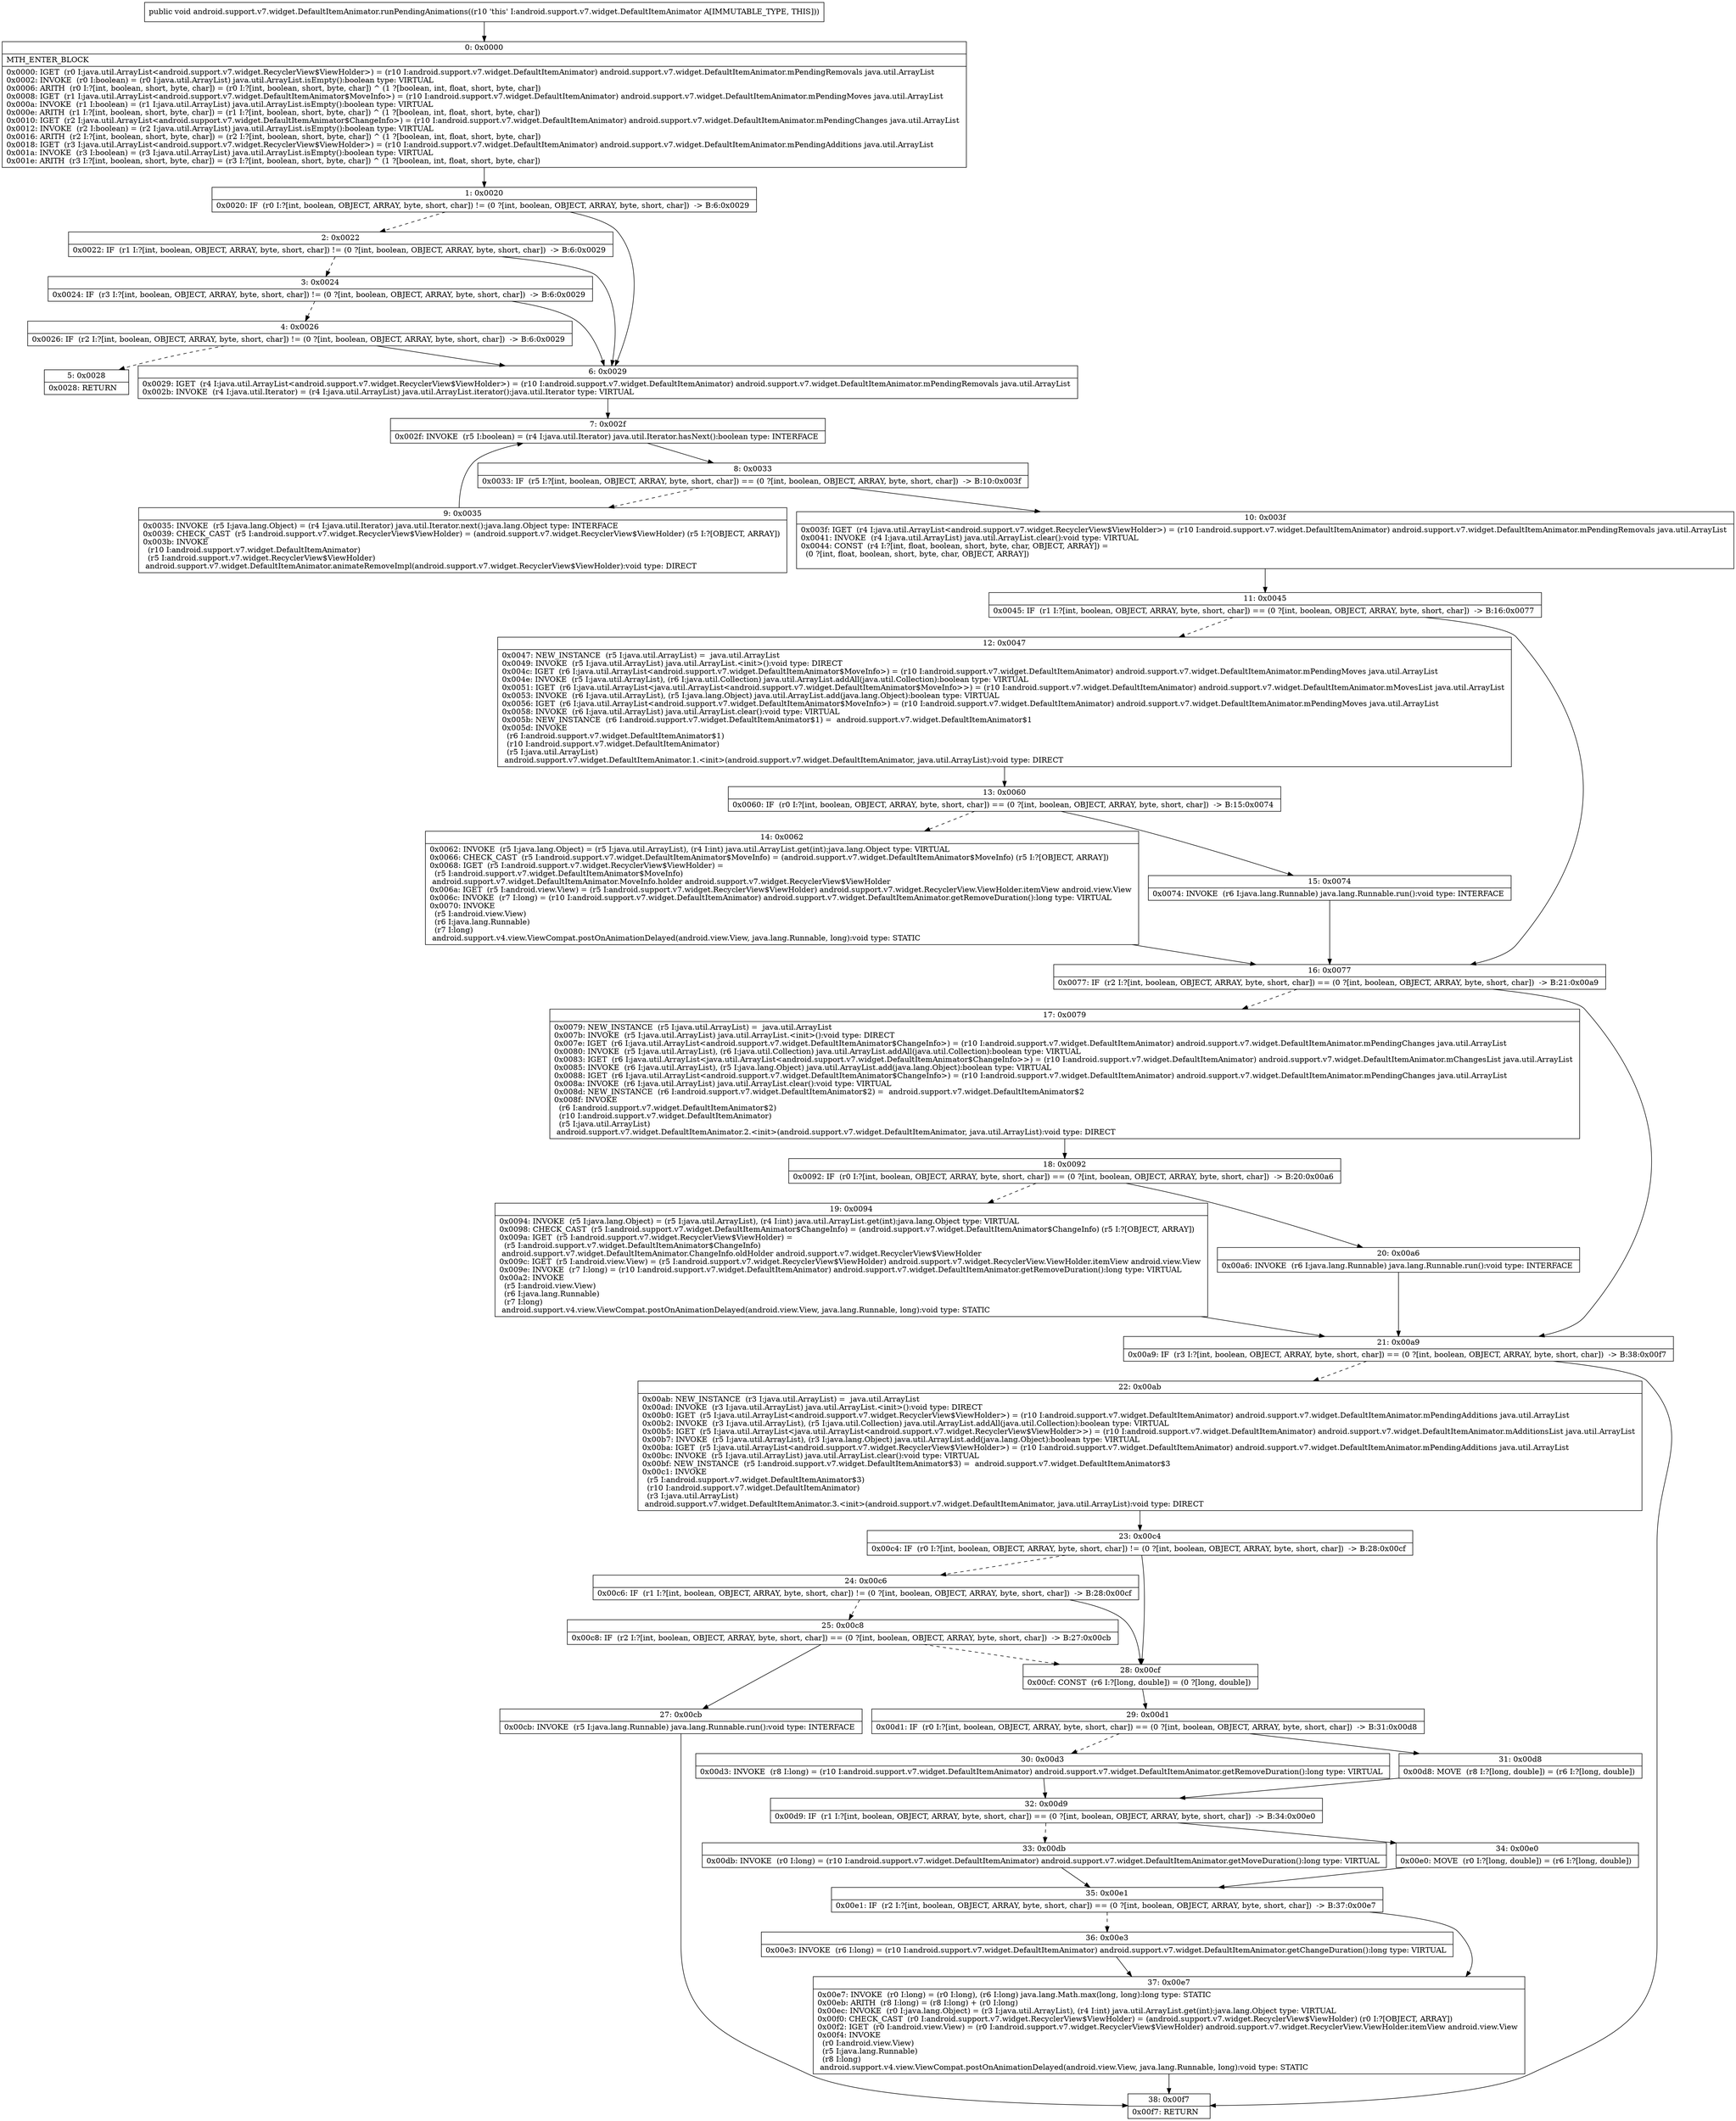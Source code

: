 digraph "CFG forandroid.support.v7.widget.DefaultItemAnimator.runPendingAnimations()V" {
Node_0 [shape=record,label="{0\:\ 0x0000|MTH_ENTER_BLOCK\l|0x0000: IGET  (r0 I:java.util.ArrayList\<android.support.v7.widget.RecyclerView$ViewHolder\>) = (r10 I:android.support.v7.widget.DefaultItemAnimator) android.support.v7.widget.DefaultItemAnimator.mPendingRemovals java.util.ArrayList \l0x0002: INVOKE  (r0 I:boolean) = (r0 I:java.util.ArrayList) java.util.ArrayList.isEmpty():boolean type: VIRTUAL \l0x0006: ARITH  (r0 I:?[int, boolean, short, byte, char]) = (r0 I:?[int, boolean, short, byte, char]) ^ (1 ?[boolean, int, float, short, byte, char]) \l0x0008: IGET  (r1 I:java.util.ArrayList\<android.support.v7.widget.DefaultItemAnimator$MoveInfo\>) = (r10 I:android.support.v7.widget.DefaultItemAnimator) android.support.v7.widget.DefaultItemAnimator.mPendingMoves java.util.ArrayList \l0x000a: INVOKE  (r1 I:boolean) = (r1 I:java.util.ArrayList) java.util.ArrayList.isEmpty():boolean type: VIRTUAL \l0x000e: ARITH  (r1 I:?[int, boolean, short, byte, char]) = (r1 I:?[int, boolean, short, byte, char]) ^ (1 ?[boolean, int, float, short, byte, char]) \l0x0010: IGET  (r2 I:java.util.ArrayList\<android.support.v7.widget.DefaultItemAnimator$ChangeInfo\>) = (r10 I:android.support.v7.widget.DefaultItemAnimator) android.support.v7.widget.DefaultItemAnimator.mPendingChanges java.util.ArrayList \l0x0012: INVOKE  (r2 I:boolean) = (r2 I:java.util.ArrayList) java.util.ArrayList.isEmpty():boolean type: VIRTUAL \l0x0016: ARITH  (r2 I:?[int, boolean, short, byte, char]) = (r2 I:?[int, boolean, short, byte, char]) ^ (1 ?[boolean, int, float, short, byte, char]) \l0x0018: IGET  (r3 I:java.util.ArrayList\<android.support.v7.widget.RecyclerView$ViewHolder\>) = (r10 I:android.support.v7.widget.DefaultItemAnimator) android.support.v7.widget.DefaultItemAnimator.mPendingAdditions java.util.ArrayList \l0x001a: INVOKE  (r3 I:boolean) = (r3 I:java.util.ArrayList) java.util.ArrayList.isEmpty():boolean type: VIRTUAL \l0x001e: ARITH  (r3 I:?[int, boolean, short, byte, char]) = (r3 I:?[int, boolean, short, byte, char]) ^ (1 ?[boolean, int, float, short, byte, char]) \l}"];
Node_1 [shape=record,label="{1\:\ 0x0020|0x0020: IF  (r0 I:?[int, boolean, OBJECT, ARRAY, byte, short, char]) != (0 ?[int, boolean, OBJECT, ARRAY, byte, short, char])  \-\> B:6:0x0029 \l}"];
Node_2 [shape=record,label="{2\:\ 0x0022|0x0022: IF  (r1 I:?[int, boolean, OBJECT, ARRAY, byte, short, char]) != (0 ?[int, boolean, OBJECT, ARRAY, byte, short, char])  \-\> B:6:0x0029 \l}"];
Node_3 [shape=record,label="{3\:\ 0x0024|0x0024: IF  (r3 I:?[int, boolean, OBJECT, ARRAY, byte, short, char]) != (0 ?[int, boolean, OBJECT, ARRAY, byte, short, char])  \-\> B:6:0x0029 \l}"];
Node_4 [shape=record,label="{4\:\ 0x0026|0x0026: IF  (r2 I:?[int, boolean, OBJECT, ARRAY, byte, short, char]) != (0 ?[int, boolean, OBJECT, ARRAY, byte, short, char])  \-\> B:6:0x0029 \l}"];
Node_5 [shape=record,label="{5\:\ 0x0028|0x0028: RETURN   \l}"];
Node_6 [shape=record,label="{6\:\ 0x0029|0x0029: IGET  (r4 I:java.util.ArrayList\<android.support.v7.widget.RecyclerView$ViewHolder\>) = (r10 I:android.support.v7.widget.DefaultItemAnimator) android.support.v7.widget.DefaultItemAnimator.mPendingRemovals java.util.ArrayList \l0x002b: INVOKE  (r4 I:java.util.Iterator) = (r4 I:java.util.ArrayList) java.util.ArrayList.iterator():java.util.Iterator type: VIRTUAL \l}"];
Node_7 [shape=record,label="{7\:\ 0x002f|0x002f: INVOKE  (r5 I:boolean) = (r4 I:java.util.Iterator) java.util.Iterator.hasNext():boolean type: INTERFACE \l}"];
Node_8 [shape=record,label="{8\:\ 0x0033|0x0033: IF  (r5 I:?[int, boolean, OBJECT, ARRAY, byte, short, char]) == (0 ?[int, boolean, OBJECT, ARRAY, byte, short, char])  \-\> B:10:0x003f \l}"];
Node_9 [shape=record,label="{9\:\ 0x0035|0x0035: INVOKE  (r5 I:java.lang.Object) = (r4 I:java.util.Iterator) java.util.Iterator.next():java.lang.Object type: INTERFACE \l0x0039: CHECK_CAST  (r5 I:android.support.v7.widget.RecyclerView$ViewHolder) = (android.support.v7.widget.RecyclerView$ViewHolder) (r5 I:?[OBJECT, ARRAY]) \l0x003b: INVOKE  \l  (r10 I:android.support.v7.widget.DefaultItemAnimator)\l  (r5 I:android.support.v7.widget.RecyclerView$ViewHolder)\l android.support.v7.widget.DefaultItemAnimator.animateRemoveImpl(android.support.v7.widget.RecyclerView$ViewHolder):void type: DIRECT \l}"];
Node_10 [shape=record,label="{10\:\ 0x003f|0x003f: IGET  (r4 I:java.util.ArrayList\<android.support.v7.widget.RecyclerView$ViewHolder\>) = (r10 I:android.support.v7.widget.DefaultItemAnimator) android.support.v7.widget.DefaultItemAnimator.mPendingRemovals java.util.ArrayList \l0x0041: INVOKE  (r4 I:java.util.ArrayList) java.util.ArrayList.clear():void type: VIRTUAL \l0x0044: CONST  (r4 I:?[int, float, boolean, short, byte, char, OBJECT, ARRAY]) = \l  (0 ?[int, float, boolean, short, byte, char, OBJECT, ARRAY])\l \l}"];
Node_11 [shape=record,label="{11\:\ 0x0045|0x0045: IF  (r1 I:?[int, boolean, OBJECT, ARRAY, byte, short, char]) == (0 ?[int, boolean, OBJECT, ARRAY, byte, short, char])  \-\> B:16:0x0077 \l}"];
Node_12 [shape=record,label="{12\:\ 0x0047|0x0047: NEW_INSTANCE  (r5 I:java.util.ArrayList) =  java.util.ArrayList \l0x0049: INVOKE  (r5 I:java.util.ArrayList) java.util.ArrayList.\<init\>():void type: DIRECT \l0x004c: IGET  (r6 I:java.util.ArrayList\<android.support.v7.widget.DefaultItemAnimator$MoveInfo\>) = (r10 I:android.support.v7.widget.DefaultItemAnimator) android.support.v7.widget.DefaultItemAnimator.mPendingMoves java.util.ArrayList \l0x004e: INVOKE  (r5 I:java.util.ArrayList), (r6 I:java.util.Collection) java.util.ArrayList.addAll(java.util.Collection):boolean type: VIRTUAL \l0x0051: IGET  (r6 I:java.util.ArrayList\<java.util.ArrayList\<android.support.v7.widget.DefaultItemAnimator$MoveInfo\>\>) = (r10 I:android.support.v7.widget.DefaultItemAnimator) android.support.v7.widget.DefaultItemAnimator.mMovesList java.util.ArrayList \l0x0053: INVOKE  (r6 I:java.util.ArrayList), (r5 I:java.lang.Object) java.util.ArrayList.add(java.lang.Object):boolean type: VIRTUAL \l0x0056: IGET  (r6 I:java.util.ArrayList\<android.support.v7.widget.DefaultItemAnimator$MoveInfo\>) = (r10 I:android.support.v7.widget.DefaultItemAnimator) android.support.v7.widget.DefaultItemAnimator.mPendingMoves java.util.ArrayList \l0x0058: INVOKE  (r6 I:java.util.ArrayList) java.util.ArrayList.clear():void type: VIRTUAL \l0x005b: NEW_INSTANCE  (r6 I:android.support.v7.widget.DefaultItemAnimator$1) =  android.support.v7.widget.DefaultItemAnimator$1 \l0x005d: INVOKE  \l  (r6 I:android.support.v7.widget.DefaultItemAnimator$1)\l  (r10 I:android.support.v7.widget.DefaultItemAnimator)\l  (r5 I:java.util.ArrayList)\l android.support.v7.widget.DefaultItemAnimator.1.\<init\>(android.support.v7.widget.DefaultItemAnimator, java.util.ArrayList):void type: DIRECT \l}"];
Node_13 [shape=record,label="{13\:\ 0x0060|0x0060: IF  (r0 I:?[int, boolean, OBJECT, ARRAY, byte, short, char]) == (0 ?[int, boolean, OBJECT, ARRAY, byte, short, char])  \-\> B:15:0x0074 \l}"];
Node_14 [shape=record,label="{14\:\ 0x0062|0x0062: INVOKE  (r5 I:java.lang.Object) = (r5 I:java.util.ArrayList), (r4 I:int) java.util.ArrayList.get(int):java.lang.Object type: VIRTUAL \l0x0066: CHECK_CAST  (r5 I:android.support.v7.widget.DefaultItemAnimator$MoveInfo) = (android.support.v7.widget.DefaultItemAnimator$MoveInfo) (r5 I:?[OBJECT, ARRAY]) \l0x0068: IGET  (r5 I:android.support.v7.widget.RecyclerView$ViewHolder) = \l  (r5 I:android.support.v7.widget.DefaultItemAnimator$MoveInfo)\l android.support.v7.widget.DefaultItemAnimator.MoveInfo.holder android.support.v7.widget.RecyclerView$ViewHolder \l0x006a: IGET  (r5 I:android.view.View) = (r5 I:android.support.v7.widget.RecyclerView$ViewHolder) android.support.v7.widget.RecyclerView.ViewHolder.itemView android.view.View \l0x006c: INVOKE  (r7 I:long) = (r10 I:android.support.v7.widget.DefaultItemAnimator) android.support.v7.widget.DefaultItemAnimator.getRemoveDuration():long type: VIRTUAL \l0x0070: INVOKE  \l  (r5 I:android.view.View)\l  (r6 I:java.lang.Runnable)\l  (r7 I:long)\l android.support.v4.view.ViewCompat.postOnAnimationDelayed(android.view.View, java.lang.Runnable, long):void type: STATIC \l}"];
Node_15 [shape=record,label="{15\:\ 0x0074|0x0074: INVOKE  (r6 I:java.lang.Runnable) java.lang.Runnable.run():void type: INTERFACE \l}"];
Node_16 [shape=record,label="{16\:\ 0x0077|0x0077: IF  (r2 I:?[int, boolean, OBJECT, ARRAY, byte, short, char]) == (0 ?[int, boolean, OBJECT, ARRAY, byte, short, char])  \-\> B:21:0x00a9 \l}"];
Node_17 [shape=record,label="{17\:\ 0x0079|0x0079: NEW_INSTANCE  (r5 I:java.util.ArrayList) =  java.util.ArrayList \l0x007b: INVOKE  (r5 I:java.util.ArrayList) java.util.ArrayList.\<init\>():void type: DIRECT \l0x007e: IGET  (r6 I:java.util.ArrayList\<android.support.v7.widget.DefaultItemAnimator$ChangeInfo\>) = (r10 I:android.support.v7.widget.DefaultItemAnimator) android.support.v7.widget.DefaultItemAnimator.mPendingChanges java.util.ArrayList \l0x0080: INVOKE  (r5 I:java.util.ArrayList), (r6 I:java.util.Collection) java.util.ArrayList.addAll(java.util.Collection):boolean type: VIRTUAL \l0x0083: IGET  (r6 I:java.util.ArrayList\<java.util.ArrayList\<android.support.v7.widget.DefaultItemAnimator$ChangeInfo\>\>) = (r10 I:android.support.v7.widget.DefaultItemAnimator) android.support.v7.widget.DefaultItemAnimator.mChangesList java.util.ArrayList \l0x0085: INVOKE  (r6 I:java.util.ArrayList), (r5 I:java.lang.Object) java.util.ArrayList.add(java.lang.Object):boolean type: VIRTUAL \l0x0088: IGET  (r6 I:java.util.ArrayList\<android.support.v7.widget.DefaultItemAnimator$ChangeInfo\>) = (r10 I:android.support.v7.widget.DefaultItemAnimator) android.support.v7.widget.DefaultItemAnimator.mPendingChanges java.util.ArrayList \l0x008a: INVOKE  (r6 I:java.util.ArrayList) java.util.ArrayList.clear():void type: VIRTUAL \l0x008d: NEW_INSTANCE  (r6 I:android.support.v7.widget.DefaultItemAnimator$2) =  android.support.v7.widget.DefaultItemAnimator$2 \l0x008f: INVOKE  \l  (r6 I:android.support.v7.widget.DefaultItemAnimator$2)\l  (r10 I:android.support.v7.widget.DefaultItemAnimator)\l  (r5 I:java.util.ArrayList)\l android.support.v7.widget.DefaultItemAnimator.2.\<init\>(android.support.v7.widget.DefaultItemAnimator, java.util.ArrayList):void type: DIRECT \l}"];
Node_18 [shape=record,label="{18\:\ 0x0092|0x0092: IF  (r0 I:?[int, boolean, OBJECT, ARRAY, byte, short, char]) == (0 ?[int, boolean, OBJECT, ARRAY, byte, short, char])  \-\> B:20:0x00a6 \l}"];
Node_19 [shape=record,label="{19\:\ 0x0094|0x0094: INVOKE  (r5 I:java.lang.Object) = (r5 I:java.util.ArrayList), (r4 I:int) java.util.ArrayList.get(int):java.lang.Object type: VIRTUAL \l0x0098: CHECK_CAST  (r5 I:android.support.v7.widget.DefaultItemAnimator$ChangeInfo) = (android.support.v7.widget.DefaultItemAnimator$ChangeInfo) (r5 I:?[OBJECT, ARRAY]) \l0x009a: IGET  (r5 I:android.support.v7.widget.RecyclerView$ViewHolder) = \l  (r5 I:android.support.v7.widget.DefaultItemAnimator$ChangeInfo)\l android.support.v7.widget.DefaultItemAnimator.ChangeInfo.oldHolder android.support.v7.widget.RecyclerView$ViewHolder \l0x009c: IGET  (r5 I:android.view.View) = (r5 I:android.support.v7.widget.RecyclerView$ViewHolder) android.support.v7.widget.RecyclerView.ViewHolder.itemView android.view.View \l0x009e: INVOKE  (r7 I:long) = (r10 I:android.support.v7.widget.DefaultItemAnimator) android.support.v7.widget.DefaultItemAnimator.getRemoveDuration():long type: VIRTUAL \l0x00a2: INVOKE  \l  (r5 I:android.view.View)\l  (r6 I:java.lang.Runnable)\l  (r7 I:long)\l android.support.v4.view.ViewCompat.postOnAnimationDelayed(android.view.View, java.lang.Runnable, long):void type: STATIC \l}"];
Node_20 [shape=record,label="{20\:\ 0x00a6|0x00a6: INVOKE  (r6 I:java.lang.Runnable) java.lang.Runnable.run():void type: INTERFACE \l}"];
Node_21 [shape=record,label="{21\:\ 0x00a9|0x00a9: IF  (r3 I:?[int, boolean, OBJECT, ARRAY, byte, short, char]) == (0 ?[int, boolean, OBJECT, ARRAY, byte, short, char])  \-\> B:38:0x00f7 \l}"];
Node_22 [shape=record,label="{22\:\ 0x00ab|0x00ab: NEW_INSTANCE  (r3 I:java.util.ArrayList) =  java.util.ArrayList \l0x00ad: INVOKE  (r3 I:java.util.ArrayList) java.util.ArrayList.\<init\>():void type: DIRECT \l0x00b0: IGET  (r5 I:java.util.ArrayList\<android.support.v7.widget.RecyclerView$ViewHolder\>) = (r10 I:android.support.v7.widget.DefaultItemAnimator) android.support.v7.widget.DefaultItemAnimator.mPendingAdditions java.util.ArrayList \l0x00b2: INVOKE  (r3 I:java.util.ArrayList), (r5 I:java.util.Collection) java.util.ArrayList.addAll(java.util.Collection):boolean type: VIRTUAL \l0x00b5: IGET  (r5 I:java.util.ArrayList\<java.util.ArrayList\<android.support.v7.widget.RecyclerView$ViewHolder\>\>) = (r10 I:android.support.v7.widget.DefaultItemAnimator) android.support.v7.widget.DefaultItemAnimator.mAdditionsList java.util.ArrayList \l0x00b7: INVOKE  (r5 I:java.util.ArrayList), (r3 I:java.lang.Object) java.util.ArrayList.add(java.lang.Object):boolean type: VIRTUAL \l0x00ba: IGET  (r5 I:java.util.ArrayList\<android.support.v7.widget.RecyclerView$ViewHolder\>) = (r10 I:android.support.v7.widget.DefaultItemAnimator) android.support.v7.widget.DefaultItemAnimator.mPendingAdditions java.util.ArrayList \l0x00bc: INVOKE  (r5 I:java.util.ArrayList) java.util.ArrayList.clear():void type: VIRTUAL \l0x00bf: NEW_INSTANCE  (r5 I:android.support.v7.widget.DefaultItemAnimator$3) =  android.support.v7.widget.DefaultItemAnimator$3 \l0x00c1: INVOKE  \l  (r5 I:android.support.v7.widget.DefaultItemAnimator$3)\l  (r10 I:android.support.v7.widget.DefaultItemAnimator)\l  (r3 I:java.util.ArrayList)\l android.support.v7.widget.DefaultItemAnimator.3.\<init\>(android.support.v7.widget.DefaultItemAnimator, java.util.ArrayList):void type: DIRECT \l}"];
Node_23 [shape=record,label="{23\:\ 0x00c4|0x00c4: IF  (r0 I:?[int, boolean, OBJECT, ARRAY, byte, short, char]) != (0 ?[int, boolean, OBJECT, ARRAY, byte, short, char])  \-\> B:28:0x00cf \l}"];
Node_24 [shape=record,label="{24\:\ 0x00c6|0x00c6: IF  (r1 I:?[int, boolean, OBJECT, ARRAY, byte, short, char]) != (0 ?[int, boolean, OBJECT, ARRAY, byte, short, char])  \-\> B:28:0x00cf \l}"];
Node_25 [shape=record,label="{25\:\ 0x00c8|0x00c8: IF  (r2 I:?[int, boolean, OBJECT, ARRAY, byte, short, char]) == (0 ?[int, boolean, OBJECT, ARRAY, byte, short, char])  \-\> B:27:0x00cb \l}"];
Node_27 [shape=record,label="{27\:\ 0x00cb|0x00cb: INVOKE  (r5 I:java.lang.Runnable) java.lang.Runnable.run():void type: INTERFACE \l}"];
Node_28 [shape=record,label="{28\:\ 0x00cf|0x00cf: CONST  (r6 I:?[long, double]) = (0 ?[long, double]) \l}"];
Node_29 [shape=record,label="{29\:\ 0x00d1|0x00d1: IF  (r0 I:?[int, boolean, OBJECT, ARRAY, byte, short, char]) == (0 ?[int, boolean, OBJECT, ARRAY, byte, short, char])  \-\> B:31:0x00d8 \l}"];
Node_30 [shape=record,label="{30\:\ 0x00d3|0x00d3: INVOKE  (r8 I:long) = (r10 I:android.support.v7.widget.DefaultItemAnimator) android.support.v7.widget.DefaultItemAnimator.getRemoveDuration():long type: VIRTUAL \l}"];
Node_31 [shape=record,label="{31\:\ 0x00d8|0x00d8: MOVE  (r8 I:?[long, double]) = (r6 I:?[long, double]) \l}"];
Node_32 [shape=record,label="{32\:\ 0x00d9|0x00d9: IF  (r1 I:?[int, boolean, OBJECT, ARRAY, byte, short, char]) == (0 ?[int, boolean, OBJECT, ARRAY, byte, short, char])  \-\> B:34:0x00e0 \l}"];
Node_33 [shape=record,label="{33\:\ 0x00db|0x00db: INVOKE  (r0 I:long) = (r10 I:android.support.v7.widget.DefaultItemAnimator) android.support.v7.widget.DefaultItemAnimator.getMoveDuration():long type: VIRTUAL \l}"];
Node_34 [shape=record,label="{34\:\ 0x00e0|0x00e0: MOVE  (r0 I:?[long, double]) = (r6 I:?[long, double]) \l}"];
Node_35 [shape=record,label="{35\:\ 0x00e1|0x00e1: IF  (r2 I:?[int, boolean, OBJECT, ARRAY, byte, short, char]) == (0 ?[int, boolean, OBJECT, ARRAY, byte, short, char])  \-\> B:37:0x00e7 \l}"];
Node_36 [shape=record,label="{36\:\ 0x00e3|0x00e3: INVOKE  (r6 I:long) = (r10 I:android.support.v7.widget.DefaultItemAnimator) android.support.v7.widget.DefaultItemAnimator.getChangeDuration():long type: VIRTUAL \l}"];
Node_37 [shape=record,label="{37\:\ 0x00e7|0x00e7: INVOKE  (r0 I:long) = (r0 I:long), (r6 I:long) java.lang.Math.max(long, long):long type: STATIC \l0x00eb: ARITH  (r8 I:long) = (r8 I:long) + (r0 I:long) \l0x00ec: INVOKE  (r0 I:java.lang.Object) = (r3 I:java.util.ArrayList), (r4 I:int) java.util.ArrayList.get(int):java.lang.Object type: VIRTUAL \l0x00f0: CHECK_CAST  (r0 I:android.support.v7.widget.RecyclerView$ViewHolder) = (android.support.v7.widget.RecyclerView$ViewHolder) (r0 I:?[OBJECT, ARRAY]) \l0x00f2: IGET  (r0 I:android.view.View) = (r0 I:android.support.v7.widget.RecyclerView$ViewHolder) android.support.v7.widget.RecyclerView.ViewHolder.itemView android.view.View \l0x00f4: INVOKE  \l  (r0 I:android.view.View)\l  (r5 I:java.lang.Runnable)\l  (r8 I:long)\l android.support.v4.view.ViewCompat.postOnAnimationDelayed(android.view.View, java.lang.Runnable, long):void type: STATIC \l}"];
Node_38 [shape=record,label="{38\:\ 0x00f7|0x00f7: RETURN   \l}"];
MethodNode[shape=record,label="{public void android.support.v7.widget.DefaultItemAnimator.runPendingAnimations((r10 'this' I:android.support.v7.widget.DefaultItemAnimator A[IMMUTABLE_TYPE, THIS])) }"];
MethodNode -> Node_0;
Node_0 -> Node_1;
Node_1 -> Node_2[style=dashed];
Node_1 -> Node_6;
Node_2 -> Node_3[style=dashed];
Node_2 -> Node_6;
Node_3 -> Node_4[style=dashed];
Node_3 -> Node_6;
Node_4 -> Node_5[style=dashed];
Node_4 -> Node_6;
Node_6 -> Node_7;
Node_7 -> Node_8;
Node_8 -> Node_9[style=dashed];
Node_8 -> Node_10;
Node_9 -> Node_7;
Node_10 -> Node_11;
Node_11 -> Node_12[style=dashed];
Node_11 -> Node_16;
Node_12 -> Node_13;
Node_13 -> Node_14[style=dashed];
Node_13 -> Node_15;
Node_14 -> Node_16;
Node_15 -> Node_16;
Node_16 -> Node_17[style=dashed];
Node_16 -> Node_21;
Node_17 -> Node_18;
Node_18 -> Node_19[style=dashed];
Node_18 -> Node_20;
Node_19 -> Node_21;
Node_20 -> Node_21;
Node_21 -> Node_22[style=dashed];
Node_21 -> Node_38;
Node_22 -> Node_23;
Node_23 -> Node_24[style=dashed];
Node_23 -> Node_28;
Node_24 -> Node_25[style=dashed];
Node_24 -> Node_28;
Node_25 -> Node_27;
Node_25 -> Node_28[style=dashed];
Node_27 -> Node_38;
Node_28 -> Node_29;
Node_29 -> Node_30[style=dashed];
Node_29 -> Node_31;
Node_30 -> Node_32;
Node_31 -> Node_32;
Node_32 -> Node_33[style=dashed];
Node_32 -> Node_34;
Node_33 -> Node_35;
Node_34 -> Node_35;
Node_35 -> Node_36[style=dashed];
Node_35 -> Node_37;
Node_36 -> Node_37;
Node_37 -> Node_38;
}

